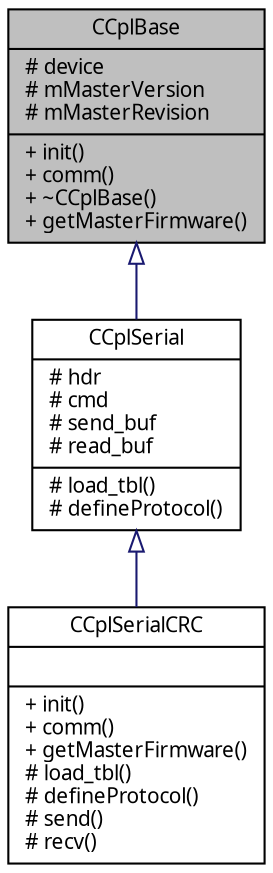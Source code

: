 digraph G
{
  edge [fontname="FreeSans.ttf",fontsize=10,labelfontname="FreeSans.ttf",labelfontsize=10];
  node [fontname="FreeSans.ttf",fontsize=10,shape=record];
  Node1 [label="{CCplBase\n|# device\l# mMasterVersion\l# mMasterRevision\l|+ init()\l+ comm()\l+ ~CCplBase()\l+ getMasterFirmware()\l}",height=0.2,width=0.4,color="black", fillcolor="grey75", style="filled" fontcolor="black"];
  Node1 -> Node2 [dir=back,color="midnightblue",fontsize=10,style="solid",arrowtail="empty",fontname="FreeSans.ttf"];
  Node2 [label="{CCplSerial\n|# hdr\l# cmd\l# send_buf\l# read_buf\l|# load_tbl()\l# defineProtocol()\l}",height=0.2,width=0.4,color="black", fillcolor="white", style="filled",URL="$classCCplSerial.html",tooltip="Base class of two different serial protocols."];
  Node2 -> Node3 [dir=back,color="midnightblue",fontsize=10,style="solid",arrowtail="empty",fontname="FreeSans.ttf"];
  Node3 [label="{CCplSerialCRC\n||+ init()\l+ comm()\l+ getMasterFirmware()\l# load_tbl()\l# defineProtocol()\l# send()\l# recv()\l}",height=0.2,width=0.4,color="black", fillcolor="white", style="filled",URL="$classCCplSerialCRC.html",tooltip="Implement the Serial-Zero protocol."];
}
